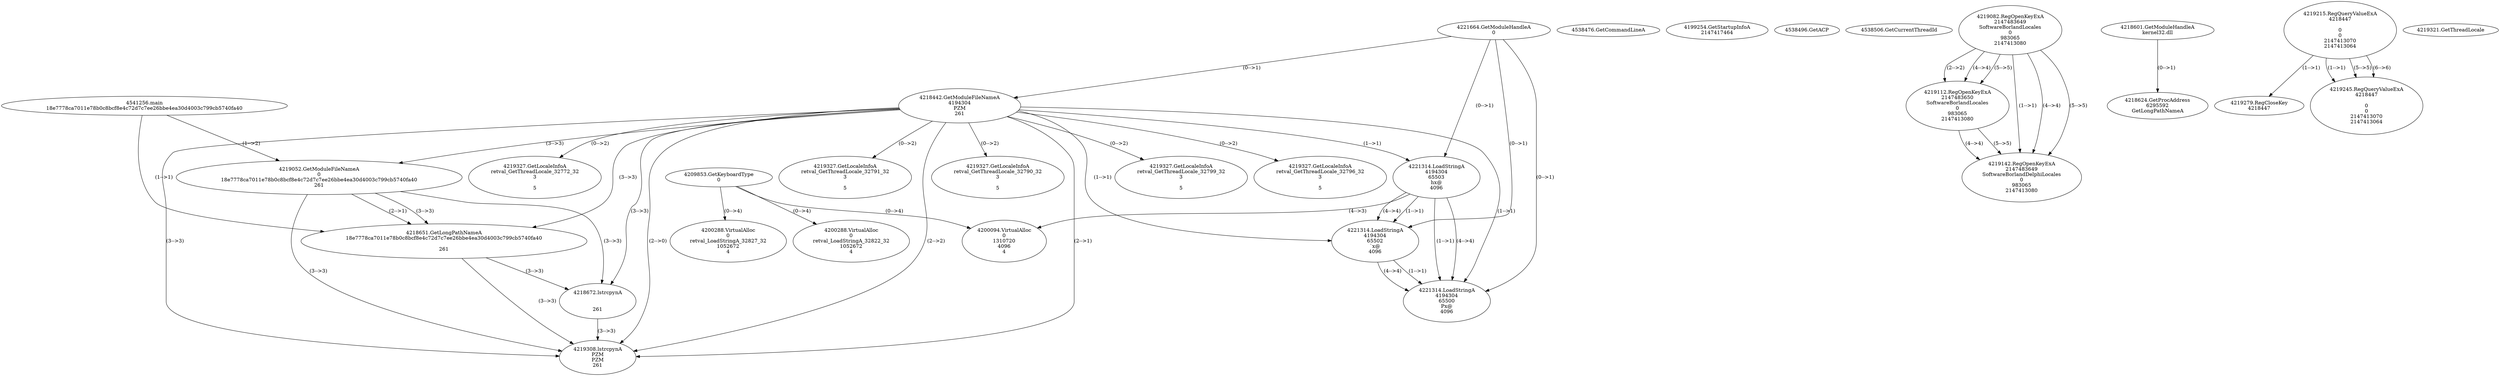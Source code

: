 // Global SCDG with merge call
digraph {
	0 [label="4541256.main
18e7778ca7011e78b0c8bcf8e4c72d7c7ee26bbe4ea30d4003c799cb5740fa40"]
	1 [label="4221664.GetModuleHandleA
0"]
	2 [label="4209853.GetKeyboardType
0"]
	3 [label="4538476.GetCommandLineA
"]
	4 [label="4199254.GetStartupInfoA
2147417464"]
	5 [label="4538496.GetACP
"]
	6 [label="4538506.GetCurrentThreadId
"]
	7 [label="4218442.GetModuleFileNameA
4194304
PZM
261"]
	1 -> 7 [label="(0-->1)"]
	8 [label="4219052.GetModuleFileNameA
0
18e7778ca7011e78b0c8bcf8e4c72d7c7ee26bbe4ea30d4003c799cb5740fa40
261"]
	0 -> 8 [label="(1-->2)"]
	7 -> 8 [label="(3-->3)"]
	9 [label="4219082.RegOpenKeyExA
2147483649
Software\Borland\Locales
0
983065
2147413080"]
	10 [label="4219112.RegOpenKeyExA
2147483650
Software\Borland\Locales
0
983065
2147413080"]
	9 -> 10 [label="(2-->2)"]
	9 -> 10 [label="(4-->4)"]
	9 -> 10 [label="(5-->5)"]
	11 [label="4218601.GetModuleHandleA
kernel32.dll"]
	12 [label="4218624.GetProcAddress
6295592
GetLongPathNameA"]
	11 -> 12 [label="(0-->1)"]
	13 [label="4218651.GetLongPathNameA
18e7778ca7011e78b0c8bcf8e4c72d7c7ee26bbe4ea30d4003c799cb5740fa40

261"]
	0 -> 13 [label="(1-->1)"]
	8 -> 13 [label="(2-->1)"]
	7 -> 13 [label="(3-->3)"]
	8 -> 13 [label="(3-->3)"]
	14 [label="4218672.lstrcpynA


261"]
	7 -> 14 [label="(3-->3)"]
	8 -> 14 [label="(3-->3)"]
	13 -> 14 [label="(3-->3)"]
	15 [label="4219215.RegQueryValueExA
4218447

0
0
2147413070
2147413064"]
	16 [label="4219279.RegCloseKey
4218447"]
	15 -> 16 [label="(1-->1)"]
	17 [label="4219308.lstrcpynA
PZM
PZM
261"]
	7 -> 17 [label="(2-->1)"]
	7 -> 17 [label="(2-->2)"]
	7 -> 17 [label="(3-->3)"]
	8 -> 17 [label="(3-->3)"]
	13 -> 17 [label="(3-->3)"]
	14 -> 17 [label="(3-->3)"]
	7 -> 17 [label="(2-->0)"]
	18 [label="4219321.GetThreadLocale
"]
	19 [label="4219327.GetLocaleInfoA
retval_GetThreadLocale_32791_32
3

5"]
	7 -> 19 [label="(0-->2)"]
	20 [label="4221314.LoadStringA
4194304
65503
hx@
4096"]
	1 -> 20 [label="(0-->1)"]
	7 -> 20 [label="(1-->1)"]
	21 [label="4200094.VirtualAlloc
0
1310720
4096
4"]
	20 -> 21 [label="(4-->3)"]
	2 -> 21 [label="(0-->4)"]
	22 [label="4219327.GetLocaleInfoA
retval_GetThreadLocale_32790_32
3

5"]
	7 -> 22 [label="(0-->2)"]
	23 [label="4221314.LoadStringA
4194304
65502
`x@
4096"]
	1 -> 23 [label="(0-->1)"]
	7 -> 23 [label="(1-->1)"]
	20 -> 23 [label="(1-->1)"]
	20 -> 23 [label="(4-->4)"]
	24 [label="4200288.VirtualAlloc
0
retval_LoadStringA_32822_32
1052672
4"]
	2 -> 24 [label="(0-->4)"]
	25 [label="4219142.RegOpenKeyExA
2147483649
Software\Borland\Delphi\Locales
0
983065
2147413080"]
	9 -> 25 [label="(1-->1)"]
	9 -> 25 [label="(4-->4)"]
	10 -> 25 [label="(4-->4)"]
	9 -> 25 [label="(5-->5)"]
	10 -> 25 [label="(5-->5)"]
	26 [label="4219327.GetLocaleInfoA
retval_GetThreadLocale_32799_32
3

5"]
	7 -> 26 [label="(0-->2)"]
	27 [label="4219245.RegQueryValueExA
4218447

0
0
2147413070
2147413064"]
	15 -> 27 [label="(1-->1)"]
	15 -> 27 [label="(5-->5)"]
	15 -> 27 [label="(6-->6)"]
	28 [label="4219327.GetLocaleInfoA
retval_GetThreadLocale_32796_32
3

5"]
	7 -> 28 [label="(0-->2)"]
	29 [label="4200288.VirtualAlloc
0
retval_LoadStringA_32827_32
1052672
4"]
	2 -> 29 [label="(0-->4)"]
	30 [label="4219327.GetLocaleInfoA
retval_GetThreadLocale_32772_32
3

5"]
	7 -> 30 [label="(0-->2)"]
	31 [label="4221314.LoadStringA
4194304
65500
Px@
4096"]
	1 -> 31 [label="(0-->1)"]
	7 -> 31 [label="(1-->1)"]
	20 -> 31 [label="(1-->1)"]
	23 -> 31 [label="(1-->1)"]
	20 -> 31 [label="(4-->4)"]
	23 -> 31 [label="(4-->4)"]
}
